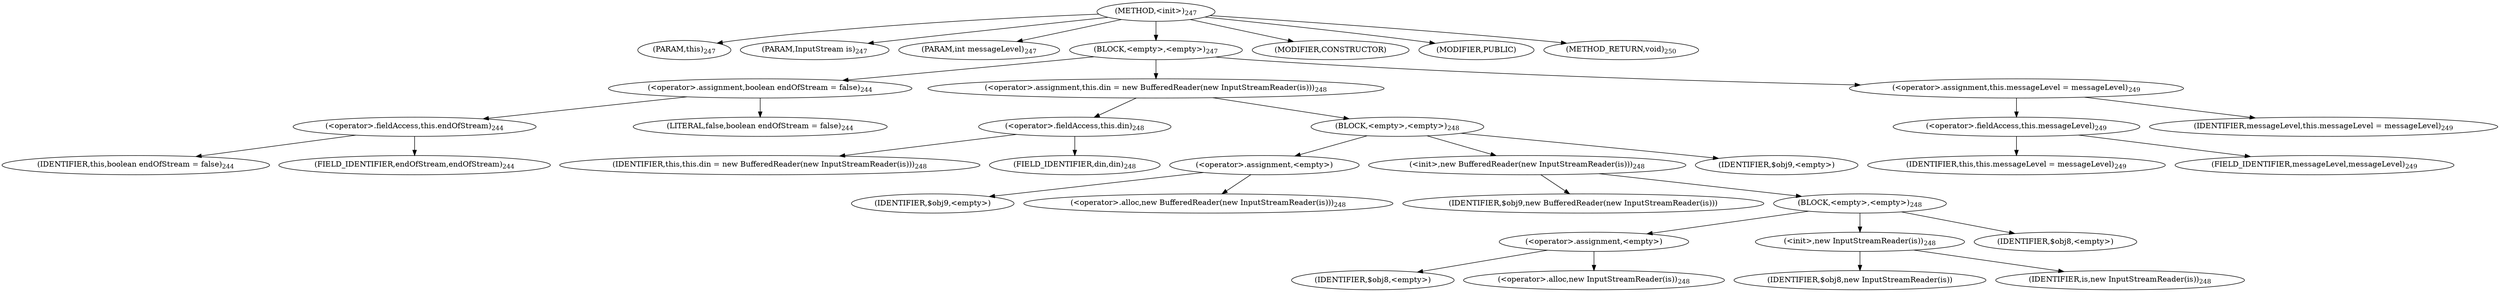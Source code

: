 digraph "&lt;init&gt;" {  
"620" [label = <(METHOD,&lt;init&gt;)<SUB>247</SUB>> ]
"38" [label = <(PARAM,this)<SUB>247</SUB>> ]
"621" [label = <(PARAM,InputStream is)<SUB>247</SUB>> ]
"622" [label = <(PARAM,int messageLevel)<SUB>247</SUB>> ]
"623" [label = <(BLOCK,&lt;empty&gt;,&lt;empty&gt;)<SUB>247</SUB>> ]
"624" [label = <(&lt;operator&gt;.assignment,boolean endOfStream = false)<SUB>244</SUB>> ]
"625" [label = <(&lt;operator&gt;.fieldAccess,this.endOfStream)<SUB>244</SUB>> ]
"626" [label = <(IDENTIFIER,this,boolean endOfStream = false)<SUB>244</SUB>> ]
"627" [label = <(FIELD_IDENTIFIER,endOfStream,endOfStream)<SUB>244</SUB>> ]
"628" [label = <(LITERAL,false,boolean endOfStream = false)<SUB>244</SUB>> ]
"629" [label = <(&lt;operator&gt;.assignment,this.din = new BufferedReader(new InputStreamReader(is)))<SUB>248</SUB>> ]
"630" [label = <(&lt;operator&gt;.fieldAccess,this.din)<SUB>248</SUB>> ]
"37" [label = <(IDENTIFIER,this,this.din = new BufferedReader(new InputStreamReader(is)))<SUB>248</SUB>> ]
"631" [label = <(FIELD_IDENTIFIER,din,din)<SUB>248</SUB>> ]
"632" [label = <(BLOCK,&lt;empty&gt;,&lt;empty&gt;)<SUB>248</SUB>> ]
"633" [label = <(&lt;operator&gt;.assignment,&lt;empty&gt;)> ]
"634" [label = <(IDENTIFIER,$obj9,&lt;empty&gt;)> ]
"635" [label = <(&lt;operator&gt;.alloc,new BufferedReader(new InputStreamReader(is)))<SUB>248</SUB>> ]
"636" [label = <(&lt;init&gt;,new BufferedReader(new InputStreamReader(is)))<SUB>248</SUB>> ]
"637" [label = <(IDENTIFIER,$obj9,new BufferedReader(new InputStreamReader(is)))> ]
"638" [label = <(BLOCK,&lt;empty&gt;,&lt;empty&gt;)<SUB>248</SUB>> ]
"639" [label = <(&lt;operator&gt;.assignment,&lt;empty&gt;)> ]
"640" [label = <(IDENTIFIER,$obj8,&lt;empty&gt;)> ]
"641" [label = <(&lt;operator&gt;.alloc,new InputStreamReader(is))<SUB>248</SUB>> ]
"642" [label = <(&lt;init&gt;,new InputStreamReader(is))<SUB>248</SUB>> ]
"643" [label = <(IDENTIFIER,$obj8,new InputStreamReader(is))> ]
"644" [label = <(IDENTIFIER,is,new InputStreamReader(is))<SUB>248</SUB>> ]
"645" [label = <(IDENTIFIER,$obj8,&lt;empty&gt;)> ]
"646" [label = <(IDENTIFIER,$obj9,&lt;empty&gt;)> ]
"647" [label = <(&lt;operator&gt;.assignment,this.messageLevel = messageLevel)<SUB>249</SUB>> ]
"648" [label = <(&lt;operator&gt;.fieldAccess,this.messageLevel)<SUB>249</SUB>> ]
"39" [label = <(IDENTIFIER,this,this.messageLevel = messageLevel)<SUB>249</SUB>> ]
"649" [label = <(FIELD_IDENTIFIER,messageLevel,messageLevel)<SUB>249</SUB>> ]
"650" [label = <(IDENTIFIER,messageLevel,this.messageLevel = messageLevel)<SUB>249</SUB>> ]
"651" [label = <(MODIFIER,CONSTRUCTOR)> ]
"652" [label = <(MODIFIER,PUBLIC)> ]
"653" [label = <(METHOD_RETURN,void)<SUB>250</SUB>> ]
  "620" -> "38" 
  "620" -> "621" 
  "620" -> "622" 
  "620" -> "623" 
  "620" -> "651" 
  "620" -> "652" 
  "620" -> "653" 
  "623" -> "624" 
  "623" -> "629" 
  "623" -> "647" 
  "624" -> "625" 
  "624" -> "628" 
  "625" -> "626" 
  "625" -> "627" 
  "629" -> "630" 
  "629" -> "632" 
  "630" -> "37" 
  "630" -> "631" 
  "632" -> "633" 
  "632" -> "636" 
  "632" -> "646" 
  "633" -> "634" 
  "633" -> "635" 
  "636" -> "637" 
  "636" -> "638" 
  "638" -> "639" 
  "638" -> "642" 
  "638" -> "645" 
  "639" -> "640" 
  "639" -> "641" 
  "642" -> "643" 
  "642" -> "644" 
  "647" -> "648" 
  "647" -> "650" 
  "648" -> "39" 
  "648" -> "649" 
}

